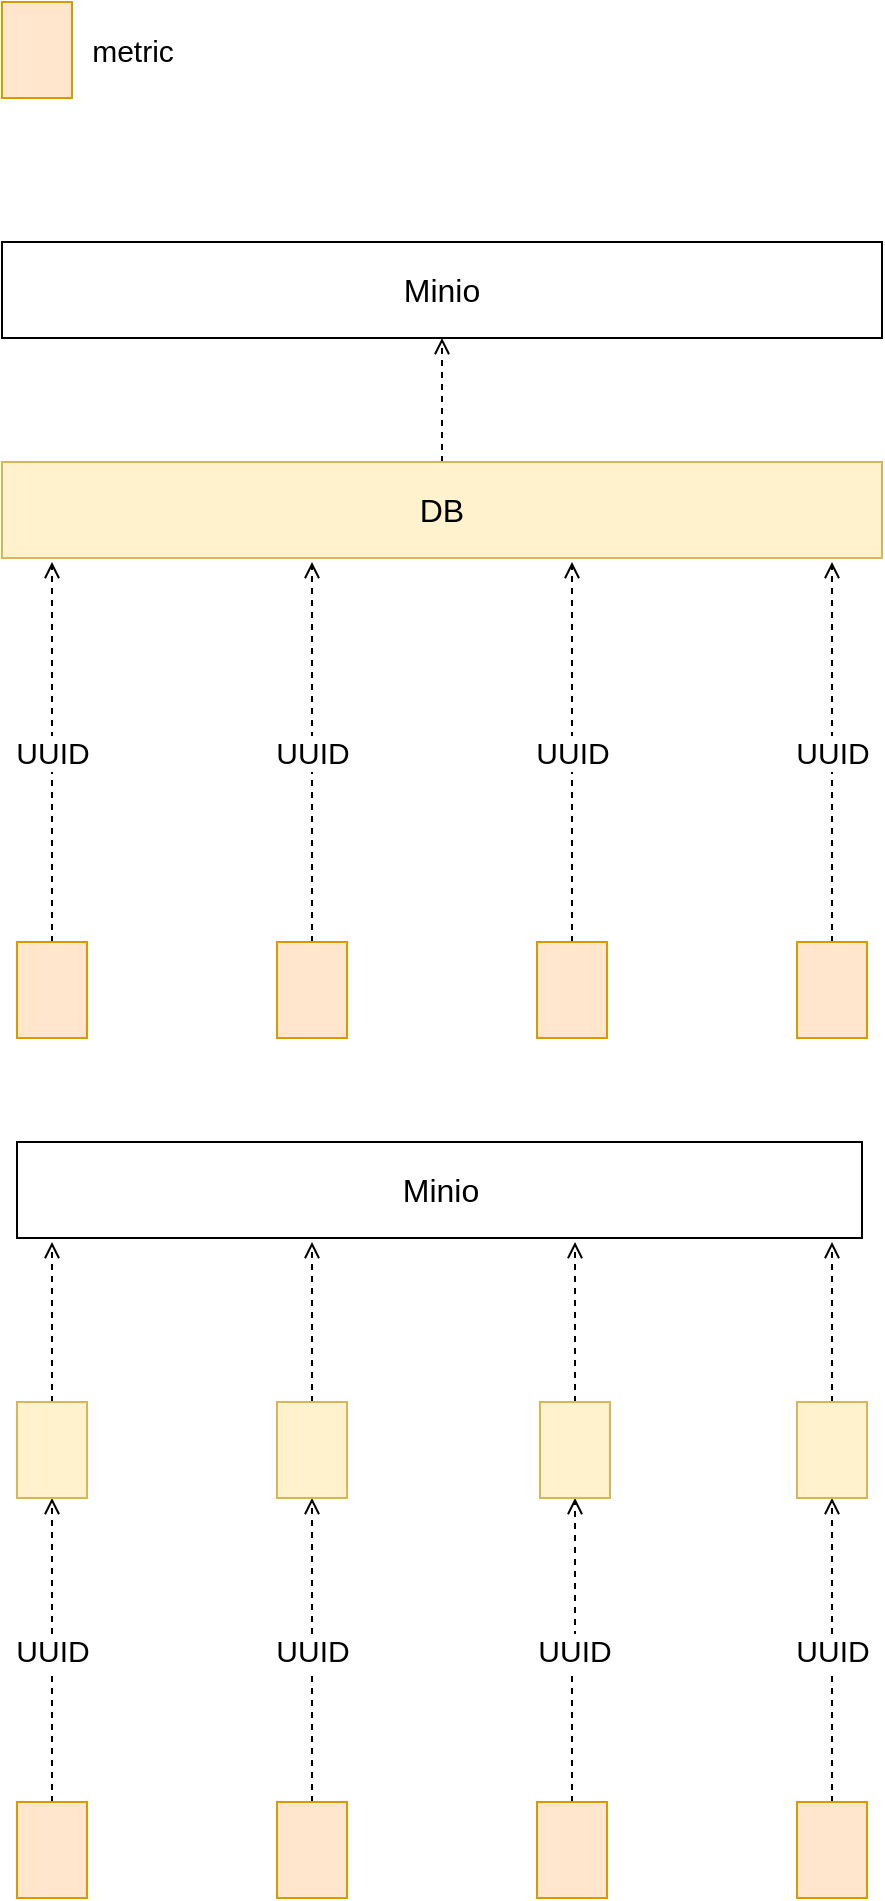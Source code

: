 <mxfile version="15.4.0" type="device" pages="2"><diagram id="xhZSDhLjKdVLz-eG7MNe" name="第 1 页"><mxGraphModel dx="1086" dy="966" grid="1" gridSize="10" guides="1" tooltips="1" connect="1" arrows="1" fold="1" page="1" pageScale="1" pageWidth="827" pageHeight="1169" math="0" shadow="0"><root><mxCell id="0"/><mxCell id="1" parent="0"/><mxCell id="MRGWKEnwHgIwNeXPcSRz-1" value="Minio" style="rounded=0;whiteSpace=wrap;html=1;strokeWidth=1;fontSize=16;" parent="1" vertex="1"><mxGeometry x="150" y="230" width="440" height="48" as="geometry"/></mxCell><mxCell id="MRGWKEnwHgIwNeXPcSRz-6" value="" style="rounded=0;whiteSpace=wrap;html=1;strokeWidth=1;fontSize=16;" parent="1" vertex="1"><mxGeometry x="157.5" y="580" width="35" height="48" as="geometry"/></mxCell><mxCell id="MRGWKEnwHgIwNeXPcSRz-17" value="UUID" style="edgeStyle=orthogonalEdgeStyle;rounded=0;orthogonalLoop=1;jettySize=auto;html=1;exitX=0.5;exitY=0;exitDx=0;exitDy=0;fontSize=15;dashed=1;endArrow=open;endFill=0;" parent="1" source="MRGWKEnwHgIwNeXPcSRz-9" edge="1"><mxGeometry relative="1" as="geometry"><mxPoint x="305" y="390" as="targetPoint"/></mxGeometry></mxCell><mxCell id="MRGWKEnwHgIwNeXPcSRz-9" value="" style="rounded=0;whiteSpace=wrap;html=1;strokeWidth=1;fontSize=16;fillColor=#ffe6cc;strokeColor=#d79b00;" parent="1" vertex="1"><mxGeometry x="287.5" y="580" width="35" height="48" as="geometry"/></mxCell><mxCell id="MRGWKEnwHgIwNeXPcSRz-18" value="UUID" style="edgeStyle=orthogonalEdgeStyle;rounded=0;orthogonalLoop=1;jettySize=auto;html=1;exitX=0.5;exitY=0;exitDx=0;exitDy=0;fontSize=15;dashed=1;endArrow=open;endFill=0;" parent="1" source="MRGWKEnwHgIwNeXPcSRz-10" edge="1"><mxGeometry relative="1" as="geometry"><mxPoint x="435" y="390" as="targetPoint"/></mxGeometry></mxCell><mxCell id="MRGWKEnwHgIwNeXPcSRz-10" value="" style="rounded=0;whiteSpace=wrap;html=1;strokeWidth=1;fontSize=16;fillColor=#ffe6cc;strokeColor=#d79b00;" parent="1" vertex="1"><mxGeometry x="417.5" y="580" width="35" height="48" as="geometry"/></mxCell><mxCell id="MRGWKEnwHgIwNeXPcSRz-19" value="UUID" style="edgeStyle=orthogonalEdgeStyle;rounded=0;orthogonalLoop=1;jettySize=auto;html=1;exitX=0.5;exitY=0;exitDx=0;exitDy=0;fontSize=15;dashed=1;endArrow=open;endFill=0;" parent="1" source="MRGWKEnwHgIwNeXPcSRz-11" edge="1"><mxGeometry relative="1" as="geometry"><mxPoint x="565" y="390" as="targetPoint"/></mxGeometry></mxCell><mxCell id="MRGWKEnwHgIwNeXPcSRz-11" value="" style="rounded=0;whiteSpace=wrap;html=1;strokeWidth=1;fontSize=16;fillColor=#ffe6cc;strokeColor=#d79b00;" parent="1" vertex="1"><mxGeometry x="547.5" y="580" width="35" height="48" as="geometry"/></mxCell><mxCell id="MRGWKEnwHgIwNeXPcSRz-16" value="UUID" style="edgeStyle=orthogonalEdgeStyle;rounded=0;orthogonalLoop=1;jettySize=auto;html=1;exitX=0.5;exitY=0;exitDx=0;exitDy=0;fontSize=15;dashed=1;endArrow=open;endFill=0;" parent="1" source="MRGWKEnwHgIwNeXPcSRz-12" edge="1"><mxGeometry relative="1" as="geometry"><mxPoint x="175" y="390" as="targetPoint"/></mxGeometry></mxCell><mxCell id="MRGWKEnwHgIwNeXPcSRz-12" value="" style="rounded=0;whiteSpace=wrap;html=1;strokeWidth=1;fontSize=16;fillColor=#ffe6cc;strokeColor=#d79b00;" parent="1" vertex="1"><mxGeometry x="157.5" y="580" width="35" height="48" as="geometry"/></mxCell><mxCell id="MRGWKEnwHgIwNeXPcSRz-13" value="" style="rounded=0;whiteSpace=wrap;html=1;strokeWidth=1;fontSize=16;fillColor=#ffe6cc;strokeColor=#d79b00;" parent="1" vertex="1"><mxGeometry x="150" y="110" width="35" height="48" as="geometry"/></mxCell><mxCell id="MRGWKEnwHgIwNeXPcSRz-14" value="metric" style="text;html=1;align=center;verticalAlign=middle;resizable=0;points=[];autosize=1;strokeColor=none;fillColor=none;fontSize=15;" parent="1" vertex="1"><mxGeometry x="185" y="124" width="60" height="20" as="geometry"/></mxCell><mxCell id="MRGWKEnwHgIwNeXPcSRz-20" style="edgeStyle=orthogonalEdgeStyle;rounded=0;orthogonalLoop=1;jettySize=auto;html=1;exitX=0.5;exitY=0;exitDx=0;exitDy=0;entryX=0.5;entryY=1;entryDx=0;entryDy=0;dashed=1;fontSize=15;endArrow=open;endFill=0;" parent="1" source="MRGWKEnwHgIwNeXPcSRz-15" target="MRGWKEnwHgIwNeXPcSRz-1" edge="1"><mxGeometry relative="1" as="geometry"/></mxCell><mxCell id="MRGWKEnwHgIwNeXPcSRz-15" value="DB" style="rounded=0;whiteSpace=wrap;html=1;strokeWidth=1;fontSize=16;fillColor=#fff2cc;strokeColor=#d6b656;" parent="1" vertex="1"><mxGeometry x="150" y="340" width="440" height="48" as="geometry"/></mxCell><mxCell id="J7LmfmABqFY0em6r1Dts-1" value="" style="rounded=0;whiteSpace=wrap;html=1;strokeWidth=1;fontSize=16;" parent="1" vertex="1"><mxGeometry x="157.5" y="1010" width="35" height="48" as="geometry"/></mxCell><mxCell id="J7LmfmABqFY0em6r1Dts-2" value="UUID" style="edgeStyle=orthogonalEdgeStyle;rounded=0;orthogonalLoop=1;jettySize=auto;html=1;exitX=0.5;exitY=0;exitDx=0;exitDy=0;fontSize=15;dashed=1;endArrow=open;endFill=0;entryX=0.5;entryY=1;entryDx=0;entryDy=0;" parent="1" source="J7LmfmABqFY0em6r1Dts-3" edge="1"><mxGeometry relative="1" as="geometry"><mxPoint x="305" y="858" as="targetPoint"/></mxGeometry></mxCell><mxCell id="J7LmfmABqFY0em6r1Dts-3" value="" style="rounded=0;whiteSpace=wrap;html=1;strokeWidth=1;fontSize=16;fillColor=#ffe6cc;strokeColor=#d79b00;" parent="1" vertex="1"><mxGeometry x="287.5" y="1010" width="35" height="48" as="geometry"/></mxCell><mxCell id="J7LmfmABqFY0em6r1Dts-4" value="UUID" style="edgeStyle=orthogonalEdgeStyle;rounded=0;orthogonalLoop=1;jettySize=auto;html=1;exitX=0.5;exitY=0;exitDx=0;exitDy=0;fontSize=15;dashed=1;endArrow=open;endFill=0;entryX=0.5;entryY=1;entryDx=0;entryDy=0;" parent="1" source="J7LmfmABqFY0em6r1Dts-5" target="J7LmfmABqFY0em6r1Dts-13" edge="1"><mxGeometry relative="1" as="geometry"><mxPoint x="435" y="820" as="targetPoint"/></mxGeometry></mxCell><mxCell id="J7LmfmABqFY0em6r1Dts-5" value="" style="rounded=0;whiteSpace=wrap;html=1;strokeWidth=1;fontSize=16;fillColor=#ffe6cc;strokeColor=#d79b00;" parent="1" vertex="1"><mxGeometry x="417.5" y="1010" width="35" height="48" as="geometry"/></mxCell><mxCell id="J7LmfmABqFY0em6r1Dts-6" value="UUID" style="edgeStyle=orthogonalEdgeStyle;rounded=0;orthogonalLoop=1;jettySize=auto;html=1;exitX=0.5;exitY=0;exitDx=0;exitDy=0;fontSize=15;dashed=1;endArrow=open;endFill=0;entryX=0.5;entryY=1;entryDx=0;entryDy=0;" parent="1" source="J7LmfmABqFY0em6r1Dts-7" edge="1"><mxGeometry relative="1" as="geometry"><mxPoint x="565" y="858" as="targetPoint"/></mxGeometry></mxCell><mxCell id="J7LmfmABqFY0em6r1Dts-7" value="" style="rounded=0;whiteSpace=wrap;html=1;strokeWidth=1;fontSize=16;fillColor=#ffe6cc;strokeColor=#d79b00;" parent="1" vertex="1"><mxGeometry x="547.5" y="1010" width="35" height="48" as="geometry"/></mxCell><mxCell id="J7LmfmABqFY0em6r1Dts-8" value="UUID" style="edgeStyle=orthogonalEdgeStyle;rounded=0;orthogonalLoop=1;jettySize=auto;html=1;exitX=0.5;exitY=0;exitDx=0;exitDy=0;fontSize=15;dashed=1;endArrow=open;endFill=0;entryX=0.5;entryY=1;entryDx=0;entryDy=0;" parent="1" source="J7LmfmABqFY0em6r1Dts-9" edge="1"><mxGeometry relative="1" as="geometry"><mxPoint x="175" y="858" as="targetPoint"/></mxGeometry></mxCell><mxCell id="J7LmfmABqFY0em6r1Dts-9" value="" style="rounded=0;whiteSpace=wrap;html=1;strokeWidth=1;fontSize=16;fillColor=#ffe6cc;strokeColor=#d79b00;" parent="1" vertex="1"><mxGeometry x="157.5" y="1010" width="35" height="48" as="geometry"/></mxCell><mxCell id="J7LmfmABqFY0em6r1Dts-10" value="" style="edgeStyle=orthogonalEdgeStyle;rounded=0;orthogonalLoop=1;jettySize=auto;html=1;dashed=1;fontSize=15;endArrow=open;endFill=0;" parent="1" edge="1"><mxGeometry relative="1" as="geometry"><mxPoint x="175" y="810" as="sourcePoint"/><mxPoint x="175" y="730" as="targetPoint"/></mxGeometry></mxCell><mxCell id="J7LmfmABqFY0em6r1Dts-11" value="" style="edgeStyle=orthogonalEdgeStyle;rounded=0;orthogonalLoop=1;jettySize=auto;html=1;dashed=1;fontSize=15;endArrow=open;endFill=0;" parent="1" edge="1"><mxGeometry relative="1" as="geometry"><mxPoint x="305" y="810" as="sourcePoint"/><mxPoint x="305" y="730" as="targetPoint"/></mxGeometry></mxCell><mxCell id="J7LmfmABqFY0em6r1Dts-12" value="" style="edgeStyle=orthogonalEdgeStyle;rounded=0;orthogonalLoop=1;jettySize=auto;html=1;dashed=1;fontSize=15;endArrow=open;endFill=0;" parent="1" source="J7LmfmABqFY0em6r1Dts-13" edge="1"><mxGeometry relative="1" as="geometry"><mxPoint x="436.5" y="730" as="targetPoint"/></mxGeometry></mxCell><mxCell id="J7LmfmABqFY0em6r1Dts-13" value="" style="rounded=0;whiteSpace=wrap;html=1;strokeWidth=1;fontSize=16;fillColor=#fff2cc;strokeColor=#d6b656;" parent="1" vertex="1"><mxGeometry x="419" y="810" width="35" height="48" as="geometry"/></mxCell><mxCell id="J7LmfmABqFY0em6r1Dts-14" value="" style="edgeStyle=orthogonalEdgeStyle;rounded=0;orthogonalLoop=1;jettySize=auto;html=1;dashed=1;fontSize=15;endArrow=open;endFill=0;" parent="1" edge="1"><mxGeometry relative="1" as="geometry"><mxPoint x="565" y="810" as="sourcePoint"/><mxPoint x="565" y="730" as="targetPoint"/></mxGeometry></mxCell><mxCell id="J7LmfmABqFY0em6r1Dts-15" value="Minio" style="rounded=0;whiteSpace=wrap;html=1;strokeWidth=1;fontSize=16;" parent="1" vertex="1"><mxGeometry x="157.5" y="680" width="422.5" height="48" as="geometry"/></mxCell><mxCell id="J7LmfmABqFY0em6r1Dts-16" value="" style="rounded=0;whiteSpace=wrap;html=1;strokeWidth=1;fontSize=16;fillColor=#fff2cc;strokeColor=#d6b656;" parent="1" vertex="1"><mxGeometry x="157.5" y="810" width="35" height="48" as="geometry"/></mxCell><mxCell id="J7LmfmABqFY0em6r1Dts-17" value="" style="rounded=0;whiteSpace=wrap;html=1;strokeWidth=1;fontSize=16;fillColor=#fff2cc;strokeColor=#d6b656;" parent="1" vertex="1"><mxGeometry x="287.5" y="810" width="35" height="48" as="geometry"/></mxCell><mxCell id="J7LmfmABqFY0em6r1Dts-18" value="" style="rounded=0;whiteSpace=wrap;html=1;strokeWidth=1;fontSize=16;fillColor=#fff2cc;strokeColor=#d6b656;" parent="1" vertex="1"><mxGeometry x="547.5" y="810" width="35" height="48" as="geometry"/></mxCell></root></mxGraphModel></diagram><diagram id="B32PBekT2WHNSDpg2nIi" name="第 2 页"><mxGraphModel dx="1913" dy="966" grid="1" gridSize="10" guides="1" tooltips="1" connect="1" arrows="1" fold="1" page="1" pageScale="1" pageWidth="827" pageHeight="1169" math="0" shadow="0"><root><mxCell id="O__5VQVFhbxdM46kFEVu-0"/><mxCell id="O__5VQVFhbxdM46kFEVu-1" parent="O__5VQVFhbxdM46kFEVu-0"/><mxCell id="O003-bkHtBqHFZlX_K9o-0" value="" style="rounded=0;whiteSpace=wrap;html=1;strokeWidth=1;fontSize=16;" parent="O__5VQVFhbxdM46kFEVu-1" vertex="1"><mxGeometry x="50" y="280" width="610" height="48" as="geometry"/></mxCell><mxCell id="O003-bkHtBqHFZlX_K9o-17" style="rounded=0;orthogonalLoop=1;jettySize=auto;html=1;exitX=0;exitY=0;exitDx=0;exitDy=0;entryX=0;entryY=1;entryDx=0;entryDy=0;fontSize=15;endArrow=none;endFill=0;dashed=1;" parent="O__5VQVFhbxdM46kFEVu-1" source="O003-bkHtBqHFZlX_K9o-1" target="O003-bkHtBqHFZlX_K9o-15" edge="1"><mxGeometry relative="1" as="geometry"/></mxCell><mxCell id="O003-bkHtBqHFZlX_K9o-18" style="edgeStyle=none;rounded=0;orthogonalLoop=1;jettySize=auto;html=1;exitX=1;exitY=0;exitDx=0;exitDy=0;entryX=1;entryY=1;entryDx=0;entryDy=0;fontSize=15;endArrow=none;endFill=0;dashed=1;" parent="O__5VQVFhbxdM46kFEVu-1" source="O003-bkHtBqHFZlX_K9o-1" target="O003-bkHtBqHFZlX_K9o-16" edge="1"><mxGeometry relative="1" as="geometry"/></mxCell><mxCell id="O003-bkHtBqHFZlX_K9o-1" value="Header" style="rounded=0;whiteSpace=wrap;html=1;strokeWidth=1;fontSize=16;" parent="O__5VQVFhbxdM46kFEVu-1" vertex="1"><mxGeometry x="50" y="280" width="120" height="48" as="geometry"/></mxCell><mxCell id="O003-bkHtBqHFZlX_K9o-36" style="edgeStyle=none;rounded=0;orthogonalLoop=1;jettySize=auto;html=1;exitX=0;exitY=1;exitDx=0;exitDy=0;entryX=0;entryY=0;entryDx=0;entryDy=0;dashed=1;fontSize=15;endArrow=none;endFill=0;" parent="O__5VQVFhbxdM46kFEVu-1" source="O003-bkHtBqHFZlX_K9o-2" target="O003-bkHtBqHFZlX_K9o-32" edge="1"><mxGeometry relative="1" as="geometry"/></mxCell><mxCell id="O003-bkHtBqHFZlX_K9o-2" value="Blocks" style="rounded=0;whiteSpace=wrap;html=1;strokeWidth=1;fontSize=16;" parent="O__5VQVFhbxdM46kFEVu-1" vertex="1"><mxGeometry x="170" y="280" width="210" height="48" as="geometry"/></mxCell><mxCell id="O003-bkHtBqHFZlX_K9o-37" style="edgeStyle=none;rounded=0;orthogonalLoop=1;jettySize=auto;html=1;exitX=0;exitY=1;exitDx=0;exitDy=0;entryX=1;entryY=0;entryDx=0;entryDy=0;dashed=1;fontSize=15;endArrow=none;endFill=0;" parent="O__5VQVFhbxdM46kFEVu-1" source="O003-bkHtBqHFZlX_K9o-3" target="O003-bkHtBqHFZlX_K9o-35" edge="1"><mxGeometry relative="1" as="geometry"/></mxCell><mxCell id="O003-bkHtBqHFZlX_K9o-110" style="edgeStyle=none;rounded=0;orthogonalLoop=1;jettySize=auto;html=1;exitX=0;exitY=0;exitDx=0;exitDy=0;entryX=0;entryY=1;entryDx=0;entryDy=0;dashed=1;fontSize=15;endArrow=none;endFill=0;" parent="O__5VQVFhbxdM46kFEVu-1" source="O003-bkHtBqHFZlX_K9o-3" target="O003-bkHtBqHFZlX_K9o-102" edge="1"><mxGeometry relative="1" as="geometry"/></mxCell><mxCell id="O003-bkHtBqHFZlX_K9o-111" style="edgeStyle=none;rounded=0;orthogonalLoop=1;jettySize=auto;html=1;exitX=1;exitY=0;exitDx=0;exitDy=0;entryX=1;entryY=1;entryDx=0;entryDy=0;dashed=1;fontSize=15;endArrow=none;endFill=0;" parent="O__5VQVFhbxdM46kFEVu-1" source="O003-bkHtBqHFZlX_K9o-3" target="O003-bkHtBqHFZlX_K9o-112" edge="1"><mxGeometry relative="1" as="geometry"/></mxCell><mxCell id="O003-bkHtBqHFZlX_K9o-3" value="Index" style="rounded=0;whiteSpace=wrap;html=1;strokeWidth=1;fontSize=16;" parent="O__5VQVFhbxdM46kFEVu-1" vertex="1"><mxGeometry x="380" y="280" width="140" height="48" as="geometry"/></mxCell><mxCell id="O003-bkHtBqHFZlX_K9o-99" style="edgeStyle=none;rounded=0;orthogonalLoop=1;jettySize=auto;html=1;exitX=1;exitY=0;exitDx=0;exitDy=0;dashed=1;fontSize=15;endArrow=none;endFill=0;" parent="O__5VQVFhbxdM46kFEVu-1" edge="1"><mxGeometry relative="1" as="geometry"><mxPoint x="659" y="328" as="targetPoint"/><mxPoint x="659" y="348" as="sourcePoint"/></mxGeometry></mxCell><mxCell id="O003-bkHtBqHFZlX_K9o-100" style="edgeStyle=none;rounded=0;orthogonalLoop=1;jettySize=auto;html=1;exitX=0;exitY=0;exitDx=0;exitDy=0;dashed=1;fontSize=15;endArrow=none;endFill=0;" parent="O__5VQVFhbxdM46kFEVu-1" edge="1"><mxGeometry relative="1" as="geometry"><mxPoint x="519" y="328" as="targetPoint"/><mxPoint x="519" y="348" as="sourcePoint"/></mxGeometry></mxCell><mxCell id="O003-bkHtBqHFZlX_K9o-4" value="Footer" style="rounded=0;whiteSpace=wrap;html=1;strokeWidth=1;fontSize=16;" parent="O__5VQVFhbxdM46kFEVu-1" vertex="1"><mxGeometry x="520" y="280" width="140" height="48" as="geometry"/></mxCell><mxCell id="O003-bkHtBqHFZlX_K9o-19" style="edgeStyle=none;rounded=0;orthogonalLoop=1;jettySize=auto;html=1;exitX=0;exitY=0;exitDx=0;exitDy=0;dashed=1;fontSize=15;endArrow=none;endFill=0;" parent="O__5VQVFhbxdM46kFEVu-1" source="O003-bkHtBqHFZlX_K9o-15" edge="1"><mxGeometry relative="1" as="geometry"><mxPoint x="-51" y="140" as="targetPoint"/></mxGeometry></mxCell><mxCell id="O003-bkHtBqHFZlX_K9o-15" value="Magic" style="rounded=0;whiteSpace=wrap;html=1;strokeWidth=1;fontSize=16;" parent="O__5VQVFhbxdM46kFEVu-1" vertex="1"><mxGeometry x="-51" y="160" width="120" height="48" as="geometry"/></mxCell><mxCell id="O003-bkHtBqHFZlX_K9o-20" style="edgeStyle=none;rounded=0;orthogonalLoop=1;jettySize=auto;html=1;exitX=0;exitY=0;exitDx=0;exitDy=0;dashed=1;fontSize=15;endArrow=none;endFill=0;" parent="O__5VQVFhbxdM46kFEVu-1" source="O003-bkHtBqHFZlX_K9o-16" edge="1"><mxGeometry relative="1" as="geometry"><mxPoint x="69" y="140" as="targetPoint"/></mxGeometry></mxCell><mxCell id="O003-bkHtBqHFZlX_K9o-21" style="edgeStyle=none;rounded=0;orthogonalLoop=1;jettySize=auto;html=1;exitX=1;exitY=0;exitDx=0;exitDy=0;dashed=1;fontSize=15;endArrow=none;endFill=0;" parent="O__5VQVFhbxdM46kFEVu-1" source="O003-bkHtBqHFZlX_K9o-16" edge="1"><mxGeometry relative="1" as="geometry"><mxPoint x="189" y="140" as="targetPoint"/></mxGeometry></mxCell><mxCell id="O003-bkHtBqHFZlX_K9o-16" value="Version" style="rounded=0;whiteSpace=wrap;html=1;strokeWidth=1;fontSize=16;" parent="O__5VQVFhbxdM46kFEVu-1" vertex="1"><mxGeometry x="69" y="160" width="120" height="48" as="geometry"/></mxCell><mxCell id="O003-bkHtBqHFZlX_K9o-24" value="" style="edgeStyle=none;rounded=0;orthogonalLoop=1;jettySize=auto;html=1;dashed=1;fontSize=15;endArrow=open;endFill=0;" parent="O__5VQVFhbxdM46kFEVu-1" source="O003-bkHtBqHFZlX_K9o-22" edge="1"><mxGeometry relative="1" as="geometry"><mxPoint x="189" y="150" as="targetPoint"/></mxGeometry></mxCell><mxCell id="O003-bkHtBqHFZlX_K9o-26" value="" style="edgeStyle=none;rounded=0;orthogonalLoop=1;jettySize=auto;html=1;dashed=1;fontSize=15;endArrow=open;endFill=0;" parent="O__5VQVFhbxdM46kFEVu-1" source="O003-bkHtBqHFZlX_K9o-22" edge="1"><mxGeometry relative="1" as="geometry"><mxPoint x="69" y="150" as="targetPoint"/></mxGeometry></mxCell><mxCell id="O003-bkHtBqHFZlX_K9o-22" value="1" style="text;html=1;align=center;verticalAlign=middle;resizable=0;points=[];autosize=1;strokeColor=none;fillColor=none;fontSize=15;" parent="O__5VQVFhbxdM46kFEVu-1" vertex="1"><mxGeometry x="119" y="140" width="20" height="20" as="geometry"/></mxCell><mxCell id="O003-bkHtBqHFZlX_K9o-27" style="edgeStyle=none;rounded=0;orthogonalLoop=1;jettySize=auto;html=1;exitX=0;exitY=0;exitDx=0;exitDy=0;dashed=1;fontSize=15;endArrow=none;endFill=0;" parent="O__5VQVFhbxdM46kFEVu-1" edge="1"><mxGeometry relative="1" as="geometry"><mxPoint x="-51" y="140" as="targetPoint"/><mxPoint x="-51" y="160" as="sourcePoint"/></mxGeometry></mxCell><mxCell id="O003-bkHtBqHFZlX_K9o-28" style="edgeStyle=none;rounded=0;orthogonalLoop=1;jettySize=auto;html=1;exitX=1;exitY=0;exitDx=0;exitDy=0;dashed=1;fontSize=15;endArrow=none;endFill=0;" parent="O__5VQVFhbxdM46kFEVu-1" edge="1"><mxGeometry relative="1" as="geometry"><mxPoint x="69" y="140" as="targetPoint"/><mxPoint x="69" y="160" as="sourcePoint"/></mxGeometry></mxCell><mxCell id="O003-bkHtBqHFZlX_K9o-29" value="" style="edgeStyle=none;rounded=0;orthogonalLoop=1;jettySize=auto;html=1;dashed=1;fontSize=15;endArrow=open;endFill=0;" parent="O__5VQVFhbxdM46kFEVu-1" source="O003-bkHtBqHFZlX_K9o-31" edge="1"><mxGeometry relative="1" as="geometry"><mxPoint x="69" y="150" as="targetPoint"/></mxGeometry></mxCell><mxCell id="O003-bkHtBqHFZlX_K9o-30" value="" style="edgeStyle=none;rounded=0;orthogonalLoop=1;jettySize=auto;html=1;dashed=1;fontSize=15;endArrow=open;endFill=0;" parent="O__5VQVFhbxdM46kFEVu-1" source="O003-bkHtBqHFZlX_K9o-31" edge="1"><mxGeometry relative="1" as="geometry"><mxPoint x="-51" y="150" as="targetPoint"/></mxGeometry></mxCell><mxCell id="O003-bkHtBqHFZlX_K9o-31" value="4" style="text;html=1;align=center;verticalAlign=middle;resizable=0;points=[];autosize=1;strokeColor=none;fillColor=none;fontSize=15;" parent="O__5VQVFhbxdM46kFEVu-1" vertex="1"><mxGeometry x="-1" y="140" width="20" height="20" as="geometry"/></mxCell><mxCell id="O003-bkHtBqHFZlX_K9o-32" value="Block1" style="rounded=0;whiteSpace=wrap;html=1;strokeWidth=1;fontSize=16;" parent="O__5VQVFhbxdM46kFEVu-1" vertex="1"><mxGeometry x="70" y="450" width="120" height="48" as="geometry"/></mxCell><mxCell id="O003-bkHtBqHFZlX_K9o-40" style="edgeStyle=none;rounded=0;orthogonalLoop=1;jettySize=auto;html=1;exitX=0;exitY=1;exitDx=0;exitDy=0;entryX=0;entryY=0;entryDx=0;entryDy=0;dashed=1;fontSize=15;endArrow=none;endFill=0;" parent="O__5VQVFhbxdM46kFEVu-1" source="O003-bkHtBqHFZlX_K9o-33" target="O003-bkHtBqHFZlX_K9o-38" edge="1"><mxGeometry relative="1" as="geometry"/></mxCell><mxCell id="O003-bkHtBqHFZlX_K9o-33" value="Block2" style="rounded=0;whiteSpace=wrap;html=1;strokeWidth=1;fontSize=16;" parent="O__5VQVFhbxdM46kFEVu-1" vertex="1"><mxGeometry x="190" y="450" width="120" height="48" as="geometry"/></mxCell><mxCell id="O003-bkHtBqHFZlX_K9o-41" style="edgeStyle=none;rounded=0;orthogonalLoop=1;jettySize=auto;html=1;exitX=0;exitY=1;exitDx=0;exitDy=0;entryX=1;entryY=0;entryDx=0;entryDy=0;dashed=1;fontSize=15;endArrow=none;endFill=0;" parent="O__5VQVFhbxdM46kFEVu-1" source="O003-bkHtBqHFZlX_K9o-34" target="O003-bkHtBqHFZlX_K9o-39" edge="1"><mxGeometry relative="1" as="geometry"/></mxCell><mxCell id="O003-bkHtBqHFZlX_K9o-34" value="..." style="rounded=0;whiteSpace=wrap;html=1;strokeWidth=1;fontSize=16;" parent="O__5VQVFhbxdM46kFEVu-1" vertex="1"><mxGeometry x="310" y="450" width="120" height="48" as="geometry"/></mxCell><mxCell id="O003-bkHtBqHFZlX_K9o-35" value="BlockN" style="rounded=0;whiteSpace=wrap;html=1;strokeWidth=1;fontSize=16;" parent="O__5VQVFhbxdM46kFEVu-1" vertex="1"><mxGeometry x="430" y="450" width="120" height="48" as="geometry"/></mxCell><mxCell id="O003-bkHtBqHFZlX_K9o-42" style="edgeStyle=none;rounded=0;orthogonalLoop=1;jettySize=auto;html=1;exitX=0;exitY=1;exitDx=0;exitDy=0;dashed=1;fontSize=15;endArrow=none;endFill=0;" parent="O__5VQVFhbxdM46kFEVu-1" source="O003-bkHtBqHFZlX_K9o-38" edge="1"><mxGeometry relative="1" as="geometry"><mxPoint x="81" y="650" as="targetPoint"/></mxGeometry></mxCell><mxCell id="O003-bkHtBqHFZlX_K9o-62" style="edgeStyle=none;rounded=0;orthogonalLoop=1;jettySize=auto;html=1;exitX=1;exitY=1;exitDx=0;exitDy=0;entryX=0;entryY=0;entryDx=0;entryDy=0;dashed=1;fontSize=15;endArrow=none;endFill=0;" parent="O__5VQVFhbxdM46kFEVu-1" source="O003-bkHtBqHFZlX_K9o-38" target="O003-bkHtBqHFZlX_K9o-58" edge="1"><mxGeometry relative="1" as="geometry"/></mxCell><mxCell id="O003-bkHtBqHFZlX_K9o-38" value="CRC" style="rounded=0;whiteSpace=wrap;html=1;strokeWidth=1;fontSize=16;" parent="O__5VQVFhbxdM46kFEVu-1" vertex="1"><mxGeometry x="81" y="585" width="120" height="48" as="geometry"/></mxCell><mxCell id="O003-bkHtBqHFZlX_K9o-57" style="edgeStyle=none;rounded=0;orthogonalLoop=1;jettySize=auto;html=1;exitX=0;exitY=1;exitDx=0;exitDy=0;dashed=1;fontSize=15;endArrow=none;endFill=0;" parent="O__5VQVFhbxdM46kFEVu-1" source="O003-bkHtBqHFZlX_K9o-39" edge="1"><mxGeometry relative="1" as="geometry"><mxPoint x="201" y="650" as="targetPoint"/></mxGeometry></mxCell><mxCell id="O003-bkHtBqHFZlX_K9o-63" style="edgeStyle=none;rounded=0;orthogonalLoop=1;jettySize=auto;html=1;exitX=1;exitY=1;exitDx=0;exitDy=0;entryX=1;entryY=0;entryDx=0;entryDy=0;dashed=1;fontSize=15;endArrow=none;endFill=0;" parent="O__5VQVFhbxdM46kFEVu-1" source="O003-bkHtBqHFZlX_K9o-39" target="O003-bkHtBqHFZlX_K9o-61" edge="1"><mxGeometry relative="1" as="geometry"/></mxCell><mxCell id="O003-bkHtBqHFZlX_K9o-39" value="Data" style="rounded=0;whiteSpace=wrap;html=1;strokeWidth=1;fontSize=16;" parent="O__5VQVFhbxdM46kFEVu-1" vertex="1"><mxGeometry x="201" y="585" width="120" height="48" as="geometry"/></mxCell><mxCell id="O003-bkHtBqHFZlX_K9o-47" value="" style="edgeStyle=none;rounded=0;orthogonalLoop=1;jettySize=auto;html=1;dashed=1;fontSize=15;endArrow=open;endFill=0;" parent="O__5VQVFhbxdM46kFEVu-1" source="O003-bkHtBqHFZlX_K9o-49" edge="1"><mxGeometry relative="1" as="geometry"><mxPoint x="200" y="643" as="targetPoint"/></mxGeometry></mxCell><mxCell id="O003-bkHtBqHFZlX_K9o-48" value="" style="edgeStyle=none;rounded=0;orthogonalLoop=1;jettySize=auto;html=1;dashed=1;fontSize=15;endArrow=open;endFill=0;" parent="O__5VQVFhbxdM46kFEVu-1" source="O003-bkHtBqHFZlX_K9o-49" edge="1"><mxGeometry relative="1" as="geometry"><mxPoint x="80" y="643" as="targetPoint"/></mxGeometry></mxCell><mxCell id="O003-bkHtBqHFZlX_K9o-49" value="4" style="text;html=1;align=center;verticalAlign=middle;resizable=0;points=[];autosize=1;strokeColor=none;fillColor=none;fontSize=15;" parent="O__5VQVFhbxdM46kFEVu-1" vertex="1"><mxGeometry x="130" y="633" width="20" height="20" as="geometry"/></mxCell><mxCell id="O003-bkHtBqHFZlX_K9o-67" style="edgeStyle=none;rounded=0;orthogonalLoop=1;jettySize=auto;html=1;exitX=0;exitY=1;exitDx=0;exitDy=0;dashed=1;fontSize=15;endArrow=none;endFill=0;" parent="O__5VQVFhbxdM46kFEVu-1" source="O003-bkHtBqHFZlX_K9o-58" edge="1"><mxGeometry relative="1" as="geometry"><mxPoint x="190" y="850" as="targetPoint"/></mxGeometry></mxCell><mxCell id="O003-bkHtBqHFZlX_K9o-58" value="Type" style="rounded=0;whiteSpace=wrap;html=1;strokeWidth=1;fontSize=16;" parent="O__5VQVFhbxdM46kFEVu-1" vertex="1"><mxGeometry x="190" y="780" width="120" height="48" as="geometry"/></mxCell><mxCell id="O003-bkHtBqHFZlX_K9o-65" style="edgeStyle=none;rounded=0;orthogonalLoop=1;jettySize=auto;html=1;exitX=0;exitY=1;exitDx=0;exitDy=0;dashed=1;fontSize=15;endArrow=none;endFill=0;" parent="O__5VQVFhbxdM46kFEVu-1" source="O003-bkHtBqHFZlX_K9o-59" edge="1"><mxGeometry relative="1" as="geometry"><mxPoint x="310" y="850" as="targetPoint"/></mxGeometry></mxCell><mxCell id="O003-bkHtBqHFZlX_K9o-68" style="edgeStyle=none;rounded=0;orthogonalLoop=1;jettySize=auto;html=1;exitX=1;exitY=1;exitDx=0;exitDy=0;dashed=1;fontSize=15;endArrow=none;endFill=0;" parent="O__5VQVFhbxdM46kFEVu-1" source="O003-bkHtBqHFZlX_K9o-59" edge="1"><mxGeometry relative="1" as="geometry"><mxPoint x="430" y="850" as="targetPoint"/></mxGeometry></mxCell><mxCell id="O003-bkHtBqHFZlX_K9o-59" value="Len" style="rounded=0;whiteSpace=wrap;html=1;strokeWidth=1;fontSize=16;" parent="O__5VQVFhbxdM46kFEVu-1" vertex="1"><mxGeometry x="310" y="780" width="120" height="48" as="geometry"/></mxCell><mxCell id="O003-bkHtBqHFZlX_K9o-60" value="Timestamps" style="rounded=0;whiteSpace=wrap;html=1;strokeWidth=1;fontSize=16;" parent="O__5VQVFhbxdM46kFEVu-1" vertex="1"><mxGeometry x="430" y="780" width="120" height="48" as="geometry"/></mxCell><mxCell id="O003-bkHtBqHFZlX_K9o-69" style="edgeStyle=none;rounded=0;orthogonalLoop=1;jettySize=auto;html=1;exitX=0;exitY=1;exitDx=0;exitDy=0;dashed=1;fontSize=15;endArrow=none;endFill=0;" parent="O__5VQVFhbxdM46kFEVu-1" source="O003-bkHtBqHFZlX_K9o-61" edge="1"><mxGeometry relative="1" as="geometry"><mxPoint x="550" y="850" as="targetPoint"/></mxGeometry></mxCell><mxCell id="O003-bkHtBqHFZlX_K9o-70" style="edgeStyle=none;rounded=0;orthogonalLoop=1;jettySize=auto;html=1;exitX=1;exitY=1;exitDx=0;exitDy=0;dashed=1;fontSize=15;endArrow=none;endFill=0;" parent="O__5VQVFhbxdM46kFEVu-1" source="O003-bkHtBqHFZlX_K9o-61" edge="1"><mxGeometry relative="1" as="geometry"><mxPoint x="670" y="850" as="targetPoint"/></mxGeometry></mxCell><mxCell id="O003-bkHtBqHFZlX_K9o-61" value="Values" style="rounded=0;whiteSpace=wrap;html=1;strokeWidth=1;fontSize=16;" parent="O__5VQVFhbxdM46kFEVu-1" vertex="1"><mxGeometry x="550" y="780" width="120" height="48" as="geometry"/></mxCell><mxCell id="O003-bkHtBqHFZlX_K9o-78" style="edgeStyle=none;rounded=0;orthogonalLoop=1;jettySize=auto;html=1;exitX=0;exitY=0;exitDx=0;exitDy=0;dashed=1;fontSize=15;endArrow=none;endFill=0;" parent="O__5VQVFhbxdM46kFEVu-1" edge="1"><mxGeometry relative="1" as="geometry"><mxPoint x="190" y="828" as="targetPoint"/><mxPoint x="190" y="848" as="sourcePoint"/></mxGeometry></mxCell><mxCell id="O003-bkHtBqHFZlX_K9o-80" value="" style="edgeStyle=none;rounded=0;orthogonalLoop=1;jettySize=auto;html=1;dashed=1;fontSize=15;endArrow=open;endFill=0;" parent="O__5VQVFhbxdM46kFEVu-1" source="O003-bkHtBqHFZlX_K9o-82" edge="1"><mxGeometry relative="1" as="geometry"><mxPoint x="310" y="838" as="targetPoint"/></mxGeometry></mxCell><mxCell id="O003-bkHtBqHFZlX_K9o-81" value="" style="edgeStyle=none;rounded=0;orthogonalLoop=1;jettySize=auto;html=1;dashed=1;fontSize=15;endArrow=open;endFill=0;" parent="O__5VQVFhbxdM46kFEVu-1" source="O003-bkHtBqHFZlX_K9o-82" edge="1"><mxGeometry relative="1" as="geometry"><mxPoint x="190" y="838" as="targetPoint"/></mxGeometry></mxCell><mxCell id="O003-bkHtBqHFZlX_K9o-82" value="1" style="text;html=1;align=center;verticalAlign=middle;resizable=0;points=[];autosize=1;strokeColor=none;fillColor=none;fontSize=15;" parent="O__5VQVFhbxdM46kFEVu-1" vertex="1"><mxGeometry x="240" y="828" width="20" height="20" as="geometry"/></mxCell><mxCell id="O003-bkHtBqHFZlX_K9o-86" value="" style="edgeStyle=none;rounded=0;orthogonalLoop=1;jettySize=auto;html=1;dashed=1;fontSize=15;endArrow=open;endFill=0;" parent="O__5VQVFhbxdM46kFEVu-1" source="O003-bkHtBqHFZlX_K9o-88" edge="1"><mxGeometry relative="1" as="geometry"><mxPoint x="550" y="838" as="targetPoint"/></mxGeometry></mxCell><mxCell id="O003-bkHtBqHFZlX_K9o-87" value="" style="edgeStyle=none;rounded=0;orthogonalLoop=1;jettySize=auto;html=1;dashed=1;fontSize=15;endArrow=open;endFill=0;" parent="O__5VQVFhbxdM46kFEVu-1" source="O003-bkHtBqHFZlX_K9o-88" edge="1"><mxGeometry relative="1" as="geometry"><mxPoint x="430" y="838" as="targetPoint"/></mxGeometry></mxCell><mxCell id="O003-bkHtBqHFZlX_K9o-88" value="N" style="text;html=1;align=center;verticalAlign=middle;resizable=0;points=[];autosize=1;strokeColor=none;fillColor=none;fontSize=15;" parent="O__5VQVFhbxdM46kFEVu-1" vertex="1"><mxGeometry x="475" y="828" width="30" height="20" as="geometry"/></mxCell><mxCell id="O003-bkHtBqHFZlX_K9o-90" value="" style="edgeStyle=none;rounded=0;orthogonalLoop=1;jettySize=auto;html=1;dashed=1;fontSize=15;endArrow=open;endFill=0;" parent="O__5VQVFhbxdM46kFEVu-1" source="O003-bkHtBqHFZlX_K9o-92" edge="1"><mxGeometry relative="1" as="geometry"><mxPoint x="430" y="838" as="targetPoint"/></mxGeometry></mxCell><mxCell id="O003-bkHtBqHFZlX_K9o-91" value="" style="edgeStyle=none;rounded=0;orthogonalLoop=1;jettySize=auto;html=1;dashed=1;fontSize=15;endArrow=open;endFill=0;" parent="O__5VQVFhbxdM46kFEVu-1" source="O003-bkHtBqHFZlX_K9o-92" edge="1"><mxGeometry relative="1" as="geometry"><mxPoint x="310" y="838" as="targetPoint"/></mxGeometry></mxCell><mxCell id="O003-bkHtBqHFZlX_K9o-92" value="5" style="text;html=1;align=center;verticalAlign=middle;resizable=0;points=[];autosize=1;strokeColor=none;fillColor=none;fontSize=15;" parent="O__5VQVFhbxdM46kFEVu-1" vertex="1"><mxGeometry x="360" y="828" width="20" height="20" as="geometry"/></mxCell><mxCell id="O003-bkHtBqHFZlX_K9o-93" value="" style="edgeStyle=none;rounded=0;orthogonalLoop=1;jettySize=auto;html=1;dashed=1;fontSize=15;endArrow=open;endFill=0;" parent="O__5VQVFhbxdM46kFEVu-1" source="O003-bkHtBqHFZlX_K9o-95" edge="1"><mxGeometry relative="1" as="geometry"><mxPoint x="670" y="838" as="targetPoint"/></mxGeometry></mxCell><mxCell id="O003-bkHtBqHFZlX_K9o-94" value="" style="edgeStyle=none;rounded=0;orthogonalLoop=1;jettySize=auto;html=1;dashed=1;fontSize=15;endArrow=open;endFill=0;" parent="O__5VQVFhbxdM46kFEVu-1" source="O003-bkHtBqHFZlX_K9o-95" edge="1"><mxGeometry relative="1" as="geometry"><mxPoint x="550" y="838" as="targetPoint"/></mxGeometry></mxCell><mxCell id="O003-bkHtBqHFZlX_K9o-95" value="N" style="text;html=1;align=center;verticalAlign=middle;resizable=0;points=[];autosize=1;strokeColor=none;fillColor=none;fontSize=15;" parent="O__5VQVFhbxdM46kFEVu-1" vertex="1"><mxGeometry x="595" y="828" width="30" height="20" as="geometry"/></mxCell><mxCell id="O003-bkHtBqHFZlX_K9o-96" value="" style="edgeStyle=none;rounded=0;orthogonalLoop=1;jettySize=auto;html=1;dashed=1;fontSize=15;endArrow=open;endFill=0;" parent="O__5VQVFhbxdM46kFEVu-1" source="O003-bkHtBqHFZlX_K9o-98" edge="1"><mxGeometry relative="1" as="geometry"><mxPoint x="659" y="338" as="targetPoint"/></mxGeometry></mxCell><mxCell id="O003-bkHtBqHFZlX_K9o-97" value="" style="edgeStyle=none;rounded=0;orthogonalLoop=1;jettySize=auto;html=1;dashed=1;fontSize=15;endArrow=open;endFill=0;" parent="O__5VQVFhbxdM46kFEVu-1" source="O003-bkHtBqHFZlX_K9o-98" edge="1"><mxGeometry relative="1" as="geometry"><mxPoint x="519" y="338" as="targetPoint"/></mxGeometry></mxCell><mxCell id="O003-bkHtBqHFZlX_K9o-98" value="8" style="text;html=1;align=center;verticalAlign=middle;resizable=0;points=[];autosize=1;strokeColor=none;fillColor=none;fontSize=15;" parent="O__5VQVFhbxdM46kFEVu-1" vertex="1"><mxGeometry x="579" y="328" width="20" height="20" as="geometry"/></mxCell><mxCell id="O003-bkHtBqHFZlX_K9o-102" value="Key Len" style="rounded=0;whiteSpace=wrap;html=1;strokeWidth=1;fontSize=16;" parent="O__5VQVFhbxdM46kFEVu-1" vertex="1"><mxGeometry x="310" y="70" width="120" height="48" as="geometry"/></mxCell><mxCell id="O003-bkHtBqHFZlX_K9o-103" value="Key" style="rounded=0;whiteSpace=wrap;html=1;strokeWidth=1;fontSize=16;" parent="O__5VQVFhbxdM46kFEVu-1" vertex="1"><mxGeometry x="430" y="70" width="120" height="48" as="geometry"/></mxCell><mxCell id="O003-bkHtBqHFZlX_K9o-104" value="Type" style="rounded=0;whiteSpace=wrap;html=1;strokeWidth=1;fontSize=16;" parent="O__5VQVFhbxdM46kFEVu-1" vertex="1"><mxGeometry x="550" y="70" width="120" height="48" as="geometry"/></mxCell><mxCell id="O003-bkHtBqHFZlX_K9o-105" value="Count" style="rounded=0;whiteSpace=wrap;html=1;strokeWidth=1;fontSize=16;" parent="O__5VQVFhbxdM46kFEVu-1" vertex="1"><mxGeometry x="670" y="70" width="120" height="48" as="geometry"/></mxCell><mxCell id="O003-bkHtBqHFZlX_K9o-106" value="Min Time" style="rounded=0;whiteSpace=wrap;html=1;strokeWidth=1;fontSize=16;" parent="O__5VQVFhbxdM46kFEVu-1" vertex="1"><mxGeometry x="790" y="70" width="120" height="48" as="geometry"/></mxCell><mxCell id="O003-bkHtBqHFZlX_K9o-107" value="Max Time" style="rounded=0;whiteSpace=wrap;html=1;strokeWidth=1;fontSize=16;" parent="O__5VQVFhbxdM46kFEVu-1" vertex="1"><mxGeometry x="910" y="70" width="120" height="48" as="geometry"/></mxCell><mxCell id="O003-bkHtBqHFZlX_K9o-108" value="Offset" style="rounded=0;whiteSpace=wrap;html=1;strokeWidth=1;fontSize=16;" parent="O__5VQVFhbxdM46kFEVu-1" vertex="1"><mxGeometry x="1030" y="70" width="120" height="48" as="geometry"/></mxCell><mxCell id="O003-bkHtBqHFZlX_K9o-109" value="Size" style="rounded=0;whiteSpace=wrap;html=1;strokeWidth=1;fontSize=16;" parent="O__5VQVFhbxdM46kFEVu-1" vertex="1"><mxGeometry x="1150" y="70" width="120" height="48" as="geometry"/></mxCell><mxCell id="O003-bkHtBqHFZlX_K9o-112" value="..." style="rounded=0;whiteSpace=wrap;html=1;strokeWidth=1;fontSize=16;" parent="O__5VQVFhbxdM46kFEVu-1" vertex="1"><mxGeometry x="1270" y="70" width="50" height="48" as="geometry"/></mxCell></root></mxGraphModel></diagram></mxfile>